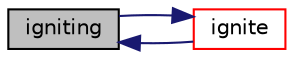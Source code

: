 digraph "igniting"
{
  bgcolor="transparent";
  edge [fontname="Helvetica",fontsize="10",labelfontname="Helvetica",labelfontsize="10"];
  node [fontname="Helvetica",fontsize="10",shape=record];
  rankdir="LR";
  Node1 [label="igniting",height=0.2,width=0.4,color="black", fillcolor="grey75", style="filled", fontcolor="black"];
  Node1 -> Node2 [dir="back",color="midnightblue",fontsize="10",style="solid",fontname="Helvetica"];
  Node2 [label="ignite",height=0.2,width=0.4,color="red",URL="$a01048.html#a6cacf250e54cc33d8b5c411b00977940"];
  Node2 -> Node1 [dir="back",color="midnightblue",fontsize="10",style="solid",fontname="Helvetica"];
}
